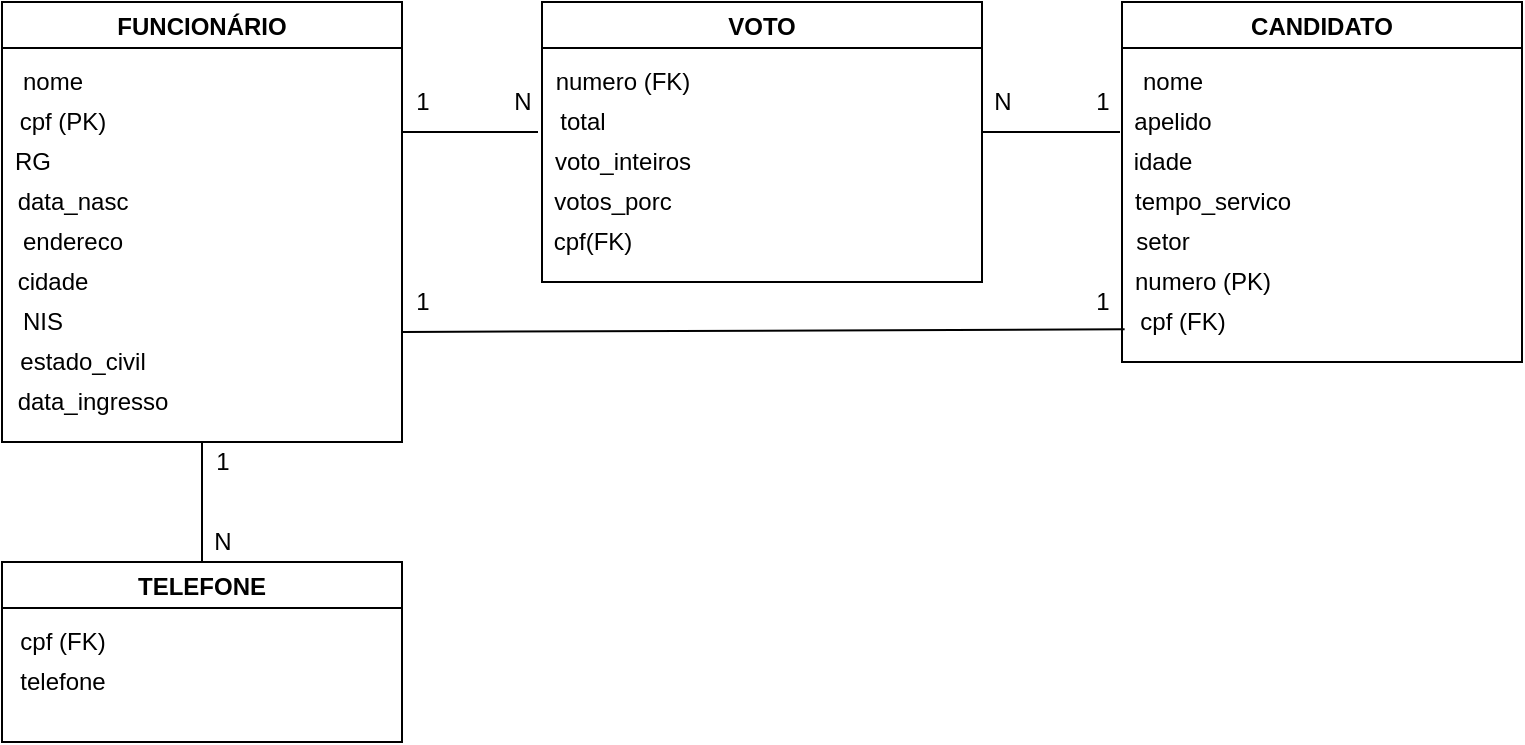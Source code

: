 <mxfile version="13.4.4" type="device"><diagram id="285Pp4vRSDwUUTQyrTQ2" name="Page-1"><mxGraphModel dx="862" dy="482" grid="1" gridSize="10" guides="1" tooltips="1" connect="1" arrows="1" fold="1" page="1" pageScale="1" pageWidth="827" pageHeight="1169" math="0" shadow="0"><root><mxCell id="0"/><mxCell id="1" parent="0"/><mxCell id="6RXyfybiRpTb-lkzmcw--1" value="VOTO" style="swimlane;" parent="1" vertex="1"><mxGeometry x="310" y="150" width="220" height="140" as="geometry"/></mxCell><mxCell id="6RXyfybiRpTb-lkzmcw--13" value="numero (FK)" style="text;html=1;align=center;verticalAlign=middle;resizable=0;points=[];autosize=1;" parent="6RXyfybiRpTb-lkzmcw--1" vertex="1"><mxGeometry y="30" width="80" height="20" as="geometry"/></mxCell><mxCell id="6RXyfybiRpTb-lkzmcw--26" value="total" style="text;html=1;align=center;verticalAlign=middle;resizable=0;points=[];autosize=1;" parent="6RXyfybiRpTb-lkzmcw--1" vertex="1"><mxGeometry y="50" width="40" height="20" as="geometry"/></mxCell><mxCell id="6RXyfybiRpTb-lkzmcw--27" value="voto_inteiros" style="text;html=1;align=center;verticalAlign=middle;resizable=0;points=[];autosize=1;" parent="6RXyfybiRpTb-lkzmcw--1" vertex="1"><mxGeometry y="70" width="80" height="20" as="geometry"/></mxCell><mxCell id="6RXyfybiRpTb-lkzmcw--38" value="votos_porc" style="text;html=1;align=center;verticalAlign=middle;resizable=0;points=[];autosize=1;" parent="6RXyfybiRpTb-lkzmcw--1" vertex="1"><mxGeometry y="90" width="70" height="20" as="geometry"/></mxCell><mxCell id="2" value="cpf(FK)" style="text;html=1;align=center;verticalAlign=middle;resizable=0;points=[];autosize=1;" vertex="1" parent="6RXyfybiRpTb-lkzmcw--1"><mxGeometry y="110" width="50" height="20" as="geometry"/></mxCell><mxCell id="6RXyfybiRpTb-lkzmcw--2" value="CANDIDATO" style="swimlane;" parent="1" vertex="1"><mxGeometry x="600" y="150" width="200" height="180" as="geometry"/></mxCell><mxCell id="6RXyfybiRpTb-lkzmcw--4" value="nome" style="text;html=1;align=center;verticalAlign=middle;resizable=0;points=[];autosize=1;" parent="6RXyfybiRpTb-lkzmcw--2" vertex="1"><mxGeometry y="30" width="50" height="20" as="geometry"/></mxCell><mxCell id="6RXyfybiRpTb-lkzmcw--5" value="apelido" style="text;html=1;align=center;verticalAlign=middle;resizable=0;points=[];autosize=1;" parent="6RXyfybiRpTb-lkzmcw--2" vertex="1"><mxGeometry y="50" width="50" height="20" as="geometry"/></mxCell><mxCell id="6RXyfybiRpTb-lkzmcw--6" value="idade" style="text;html=1;align=center;verticalAlign=middle;resizable=0;points=[];autosize=1;" parent="6RXyfybiRpTb-lkzmcw--2" vertex="1"><mxGeometry y="70" width="40" height="20" as="geometry"/></mxCell><mxCell id="6RXyfybiRpTb-lkzmcw--8" value="tempo_servico" style="text;html=1;align=center;verticalAlign=middle;resizable=0;points=[];autosize=1;" parent="6RXyfybiRpTb-lkzmcw--2" vertex="1"><mxGeometry y="90" width="90" height="20" as="geometry"/></mxCell><mxCell id="6RXyfybiRpTb-lkzmcw--9" value="setor" style="text;html=1;align=center;verticalAlign=middle;resizable=0;points=[];autosize=1;" parent="6RXyfybiRpTb-lkzmcw--2" vertex="1"><mxGeometry y="110" width="40" height="20" as="geometry"/></mxCell><mxCell id="6RXyfybiRpTb-lkzmcw--12" value="numero (PK)" style="text;html=1;align=center;verticalAlign=middle;resizable=0;points=[];autosize=1;" parent="6RXyfybiRpTb-lkzmcw--2" vertex="1"><mxGeometry y="130" width="80" height="20" as="geometry"/></mxCell><mxCell id="A-KCu3n8f3uD6PGebD4F-2" value="cpf (FK)" style="text;html=1;align=center;verticalAlign=middle;resizable=0;points=[];autosize=1;" vertex="1" parent="6RXyfybiRpTb-lkzmcw--2"><mxGeometry y="150" width="60" height="20" as="geometry"/></mxCell><mxCell id="6RXyfybiRpTb-lkzmcw--3" value="FUNCIONÁRIO" style="swimlane;" parent="1" vertex="1"><mxGeometry x="40" y="150" width="200" height="220" as="geometry"/></mxCell><mxCell id="6RXyfybiRpTb-lkzmcw--16" value="nome" style="text;html=1;align=center;verticalAlign=middle;resizable=0;points=[];autosize=1;" parent="6RXyfybiRpTb-lkzmcw--3" vertex="1"><mxGeometry y="30" width="50" height="20" as="geometry"/></mxCell><mxCell id="6RXyfybiRpTb-lkzmcw--17" value="cpf (PK)" style="text;html=1;align=center;verticalAlign=middle;resizable=0;points=[];autosize=1;" parent="6RXyfybiRpTb-lkzmcw--3" vertex="1"><mxGeometry y="50" width="60" height="20" as="geometry"/></mxCell><mxCell id="6RXyfybiRpTb-lkzmcw--18" value="RG" style="text;html=1;align=center;verticalAlign=middle;resizable=0;points=[];autosize=1;" parent="6RXyfybiRpTb-lkzmcw--3" vertex="1"><mxGeometry y="70" width="30" height="20" as="geometry"/></mxCell><mxCell id="6RXyfybiRpTb-lkzmcw--20" value="data_nasc" style="text;html=1;align=center;verticalAlign=middle;resizable=0;points=[];autosize=1;" parent="6RXyfybiRpTb-lkzmcw--3" vertex="1"><mxGeometry y="90" width="70" height="20" as="geometry"/></mxCell><mxCell id="6RXyfybiRpTb-lkzmcw--21" value="endereco" style="text;html=1;align=center;verticalAlign=middle;resizable=0;points=[];autosize=1;" parent="6RXyfybiRpTb-lkzmcw--3" vertex="1"><mxGeometry y="110" width="70" height="20" as="geometry"/></mxCell><mxCell id="6RXyfybiRpTb-lkzmcw--23" value="cidade" style="text;html=1;align=center;verticalAlign=middle;resizable=0;points=[];autosize=1;" parent="6RXyfybiRpTb-lkzmcw--3" vertex="1"><mxGeometry y="130" width="50" height="20" as="geometry"/></mxCell><mxCell id="6RXyfybiRpTb-lkzmcw--24" value="NIS" style="text;html=1;align=center;verticalAlign=middle;resizable=0;points=[];autosize=1;" parent="6RXyfybiRpTb-lkzmcw--3" vertex="1"><mxGeometry y="150" width="40" height="20" as="geometry"/></mxCell><mxCell id="6RXyfybiRpTb-lkzmcw--28" value="estado_civil" style="text;html=1;align=center;verticalAlign=middle;resizable=0;points=[];autosize=1;" parent="6RXyfybiRpTb-lkzmcw--3" vertex="1"><mxGeometry y="170" width="80" height="20" as="geometry"/></mxCell><mxCell id="6RXyfybiRpTb-lkzmcw--51" value="data_ingresso" style="text;html=1;align=center;verticalAlign=middle;resizable=0;points=[];autosize=1;" parent="6RXyfybiRpTb-lkzmcw--3" vertex="1"><mxGeometry y="190" width="90" height="20" as="geometry"/></mxCell><mxCell id="6RXyfybiRpTb-lkzmcw--34" value="TELEFONE" style="swimlane;" parent="1" vertex="1"><mxGeometry x="40" y="430" width="200" height="90" as="geometry"/></mxCell><mxCell id="6RXyfybiRpTb-lkzmcw--35" value="cpf (FK)" style="text;html=1;align=center;verticalAlign=middle;resizable=0;points=[];autosize=1;" parent="6RXyfybiRpTb-lkzmcw--34" vertex="1"><mxGeometry y="30" width="60" height="20" as="geometry"/></mxCell><mxCell id="6RXyfybiRpTb-lkzmcw--36" value="telefone" style="text;html=1;align=center;verticalAlign=middle;resizable=0;points=[];autosize=1;" parent="6RXyfybiRpTb-lkzmcw--34" vertex="1"><mxGeometry y="50" width="60" height="20" as="geometry"/></mxCell><mxCell id="6RXyfybiRpTb-lkzmcw--37" value="" style="endArrow=none;html=1;exitX=0.5;exitY=0;exitDx=0;exitDy=0;entryX=0.5;entryY=1;entryDx=0;entryDy=0;" parent="1" source="6RXyfybiRpTb-lkzmcw--34" target="6RXyfybiRpTb-lkzmcw--3" edge="1"><mxGeometry width="50" height="50" relative="1" as="geometry"><mxPoint x="390" y="360" as="sourcePoint"/><mxPoint x="440" y="310" as="targetPoint"/></mxGeometry></mxCell><mxCell id="6RXyfybiRpTb-lkzmcw--40" value="" style="endArrow=none;html=1;entryX=-0.05;entryY=0.75;entryDx=0;entryDy=0;entryPerimeter=0;" parent="1" target="6RXyfybiRpTb-lkzmcw--26" edge="1"><mxGeometry width="50" height="50" relative="1" as="geometry"><mxPoint x="240" y="215" as="sourcePoint"/><mxPoint x="290" y="210" as="targetPoint"/></mxGeometry></mxCell><mxCell id="6RXyfybiRpTb-lkzmcw--42" value="" style="endArrow=none;html=1;exitX=0.95;exitY=1.25;exitDx=0;exitDy=0;exitPerimeter=0;" parent="1" edge="1" source="6RXyfybiRpTb-lkzmcw--50"><mxGeometry width="50" height="50" relative="1" as="geometry"><mxPoint x="600" y="210" as="sourcePoint"/><mxPoint x="530" y="215" as="targetPoint"/></mxGeometry></mxCell><mxCell id="6RXyfybiRpTb-lkzmcw--45" value="N" style="text;html=1;align=center;verticalAlign=middle;resizable=0;points=[];autosize=1;" parent="1" vertex="1"><mxGeometry x="140" y="410" width="20" height="20" as="geometry"/></mxCell><mxCell id="6RXyfybiRpTb-lkzmcw--46" value="1" style="text;html=1;align=center;verticalAlign=middle;resizable=0;points=[];autosize=1;" parent="1" vertex="1"><mxGeometry x="140" y="370" width="20" height="20" as="geometry"/></mxCell><mxCell id="6RXyfybiRpTb-lkzmcw--47" value="N" style="text;html=1;align=center;verticalAlign=middle;resizable=0;points=[];autosize=1;" parent="1" vertex="1"><mxGeometry x="290" y="190" width="20" height="20" as="geometry"/></mxCell><mxCell id="6RXyfybiRpTb-lkzmcw--48" value="N" style="text;html=1;align=center;verticalAlign=middle;resizable=0;points=[];autosize=1;" parent="1" vertex="1"><mxGeometry x="530" y="190" width="20" height="20" as="geometry"/></mxCell><mxCell id="6RXyfybiRpTb-lkzmcw--49" value="1" style="text;html=1;align=center;verticalAlign=middle;resizable=0;points=[];autosize=1;" parent="1" vertex="1"><mxGeometry x="240" y="190" width="20" height="20" as="geometry"/></mxCell><mxCell id="6RXyfybiRpTb-lkzmcw--50" value="1" style="text;html=1;align=center;verticalAlign=middle;resizable=0;points=[];autosize=1;" parent="1" vertex="1"><mxGeometry x="580" y="190" width="20" height="20" as="geometry"/></mxCell><mxCell id="A-KCu3n8f3uD6PGebD4F-3" value="" style="endArrow=none;html=1;entryX=1;entryY=0.75;entryDx=0;entryDy=0;exitX=0.022;exitY=0.683;exitDx=0;exitDy=0;exitPerimeter=0;" edge="1" parent="1" source="A-KCu3n8f3uD6PGebD4F-2" target="6RXyfybiRpTb-lkzmcw--3"><mxGeometry width="50" height="50" relative="1" as="geometry"><mxPoint x="874" y="180" as="sourcePoint"/><mxPoint x="180" y="383" as="targetPoint"/></mxGeometry></mxCell><mxCell id="A-KCu3n8f3uD6PGebD4F-4" value="1" style="text;html=1;align=center;verticalAlign=middle;resizable=0;points=[];autosize=1;" vertex="1" parent="1"><mxGeometry x="240" y="290" width="20" height="20" as="geometry"/></mxCell><mxCell id="A-KCu3n8f3uD6PGebD4F-5" value="1" style="text;html=1;align=center;verticalAlign=middle;resizable=0;points=[];autosize=1;" vertex="1" parent="1"><mxGeometry x="580" y="290" width="20" height="20" as="geometry"/></mxCell></root></mxGraphModel></diagram></mxfile>